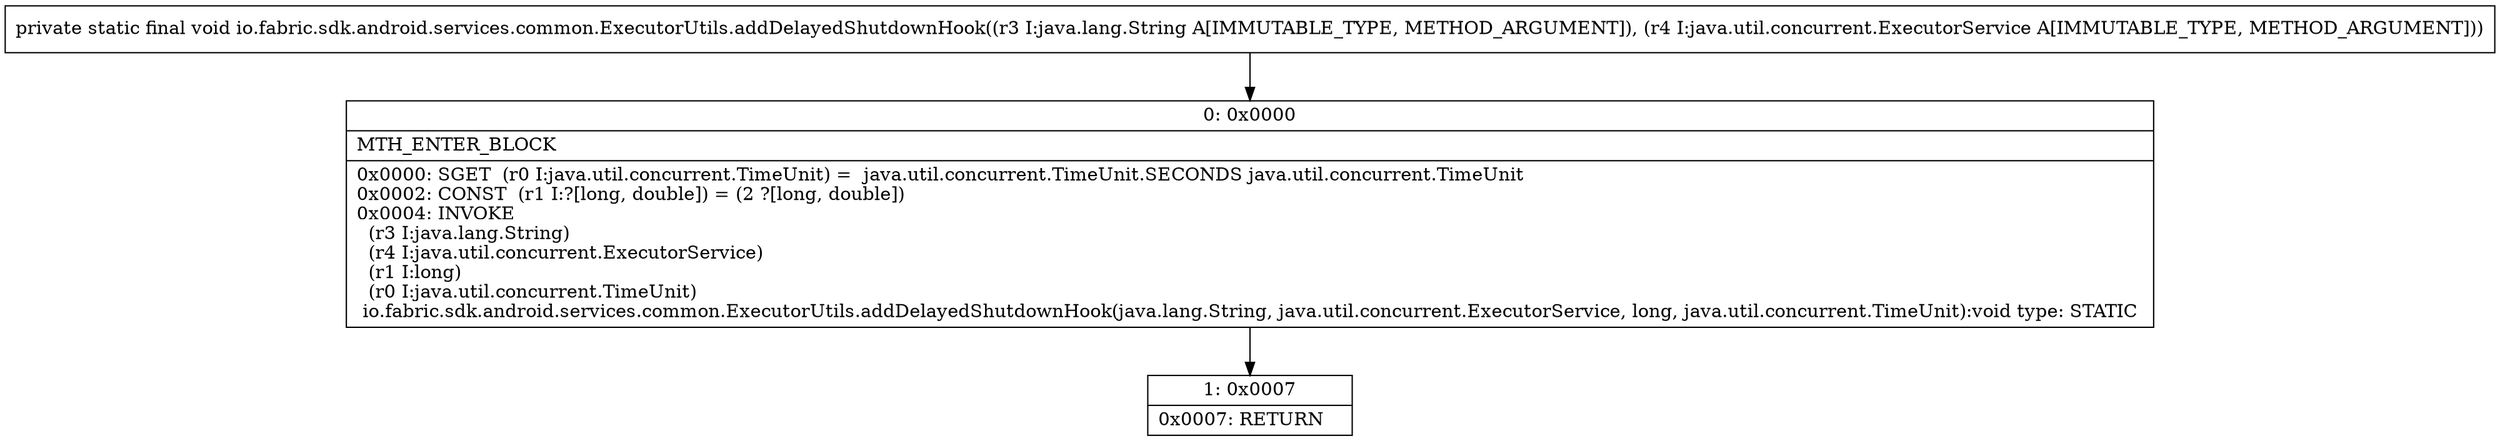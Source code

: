 digraph "CFG forio.fabric.sdk.android.services.common.ExecutorUtils.addDelayedShutdownHook(Ljava\/lang\/String;Ljava\/util\/concurrent\/ExecutorService;)V" {
Node_0 [shape=record,label="{0\:\ 0x0000|MTH_ENTER_BLOCK\l|0x0000: SGET  (r0 I:java.util.concurrent.TimeUnit) =  java.util.concurrent.TimeUnit.SECONDS java.util.concurrent.TimeUnit \l0x0002: CONST  (r1 I:?[long, double]) = (2 ?[long, double]) \l0x0004: INVOKE  \l  (r3 I:java.lang.String)\l  (r4 I:java.util.concurrent.ExecutorService)\l  (r1 I:long)\l  (r0 I:java.util.concurrent.TimeUnit)\l io.fabric.sdk.android.services.common.ExecutorUtils.addDelayedShutdownHook(java.lang.String, java.util.concurrent.ExecutorService, long, java.util.concurrent.TimeUnit):void type: STATIC \l}"];
Node_1 [shape=record,label="{1\:\ 0x0007|0x0007: RETURN   \l}"];
MethodNode[shape=record,label="{private static final void io.fabric.sdk.android.services.common.ExecutorUtils.addDelayedShutdownHook((r3 I:java.lang.String A[IMMUTABLE_TYPE, METHOD_ARGUMENT]), (r4 I:java.util.concurrent.ExecutorService A[IMMUTABLE_TYPE, METHOD_ARGUMENT])) }"];
MethodNode -> Node_0;
Node_0 -> Node_1;
}


